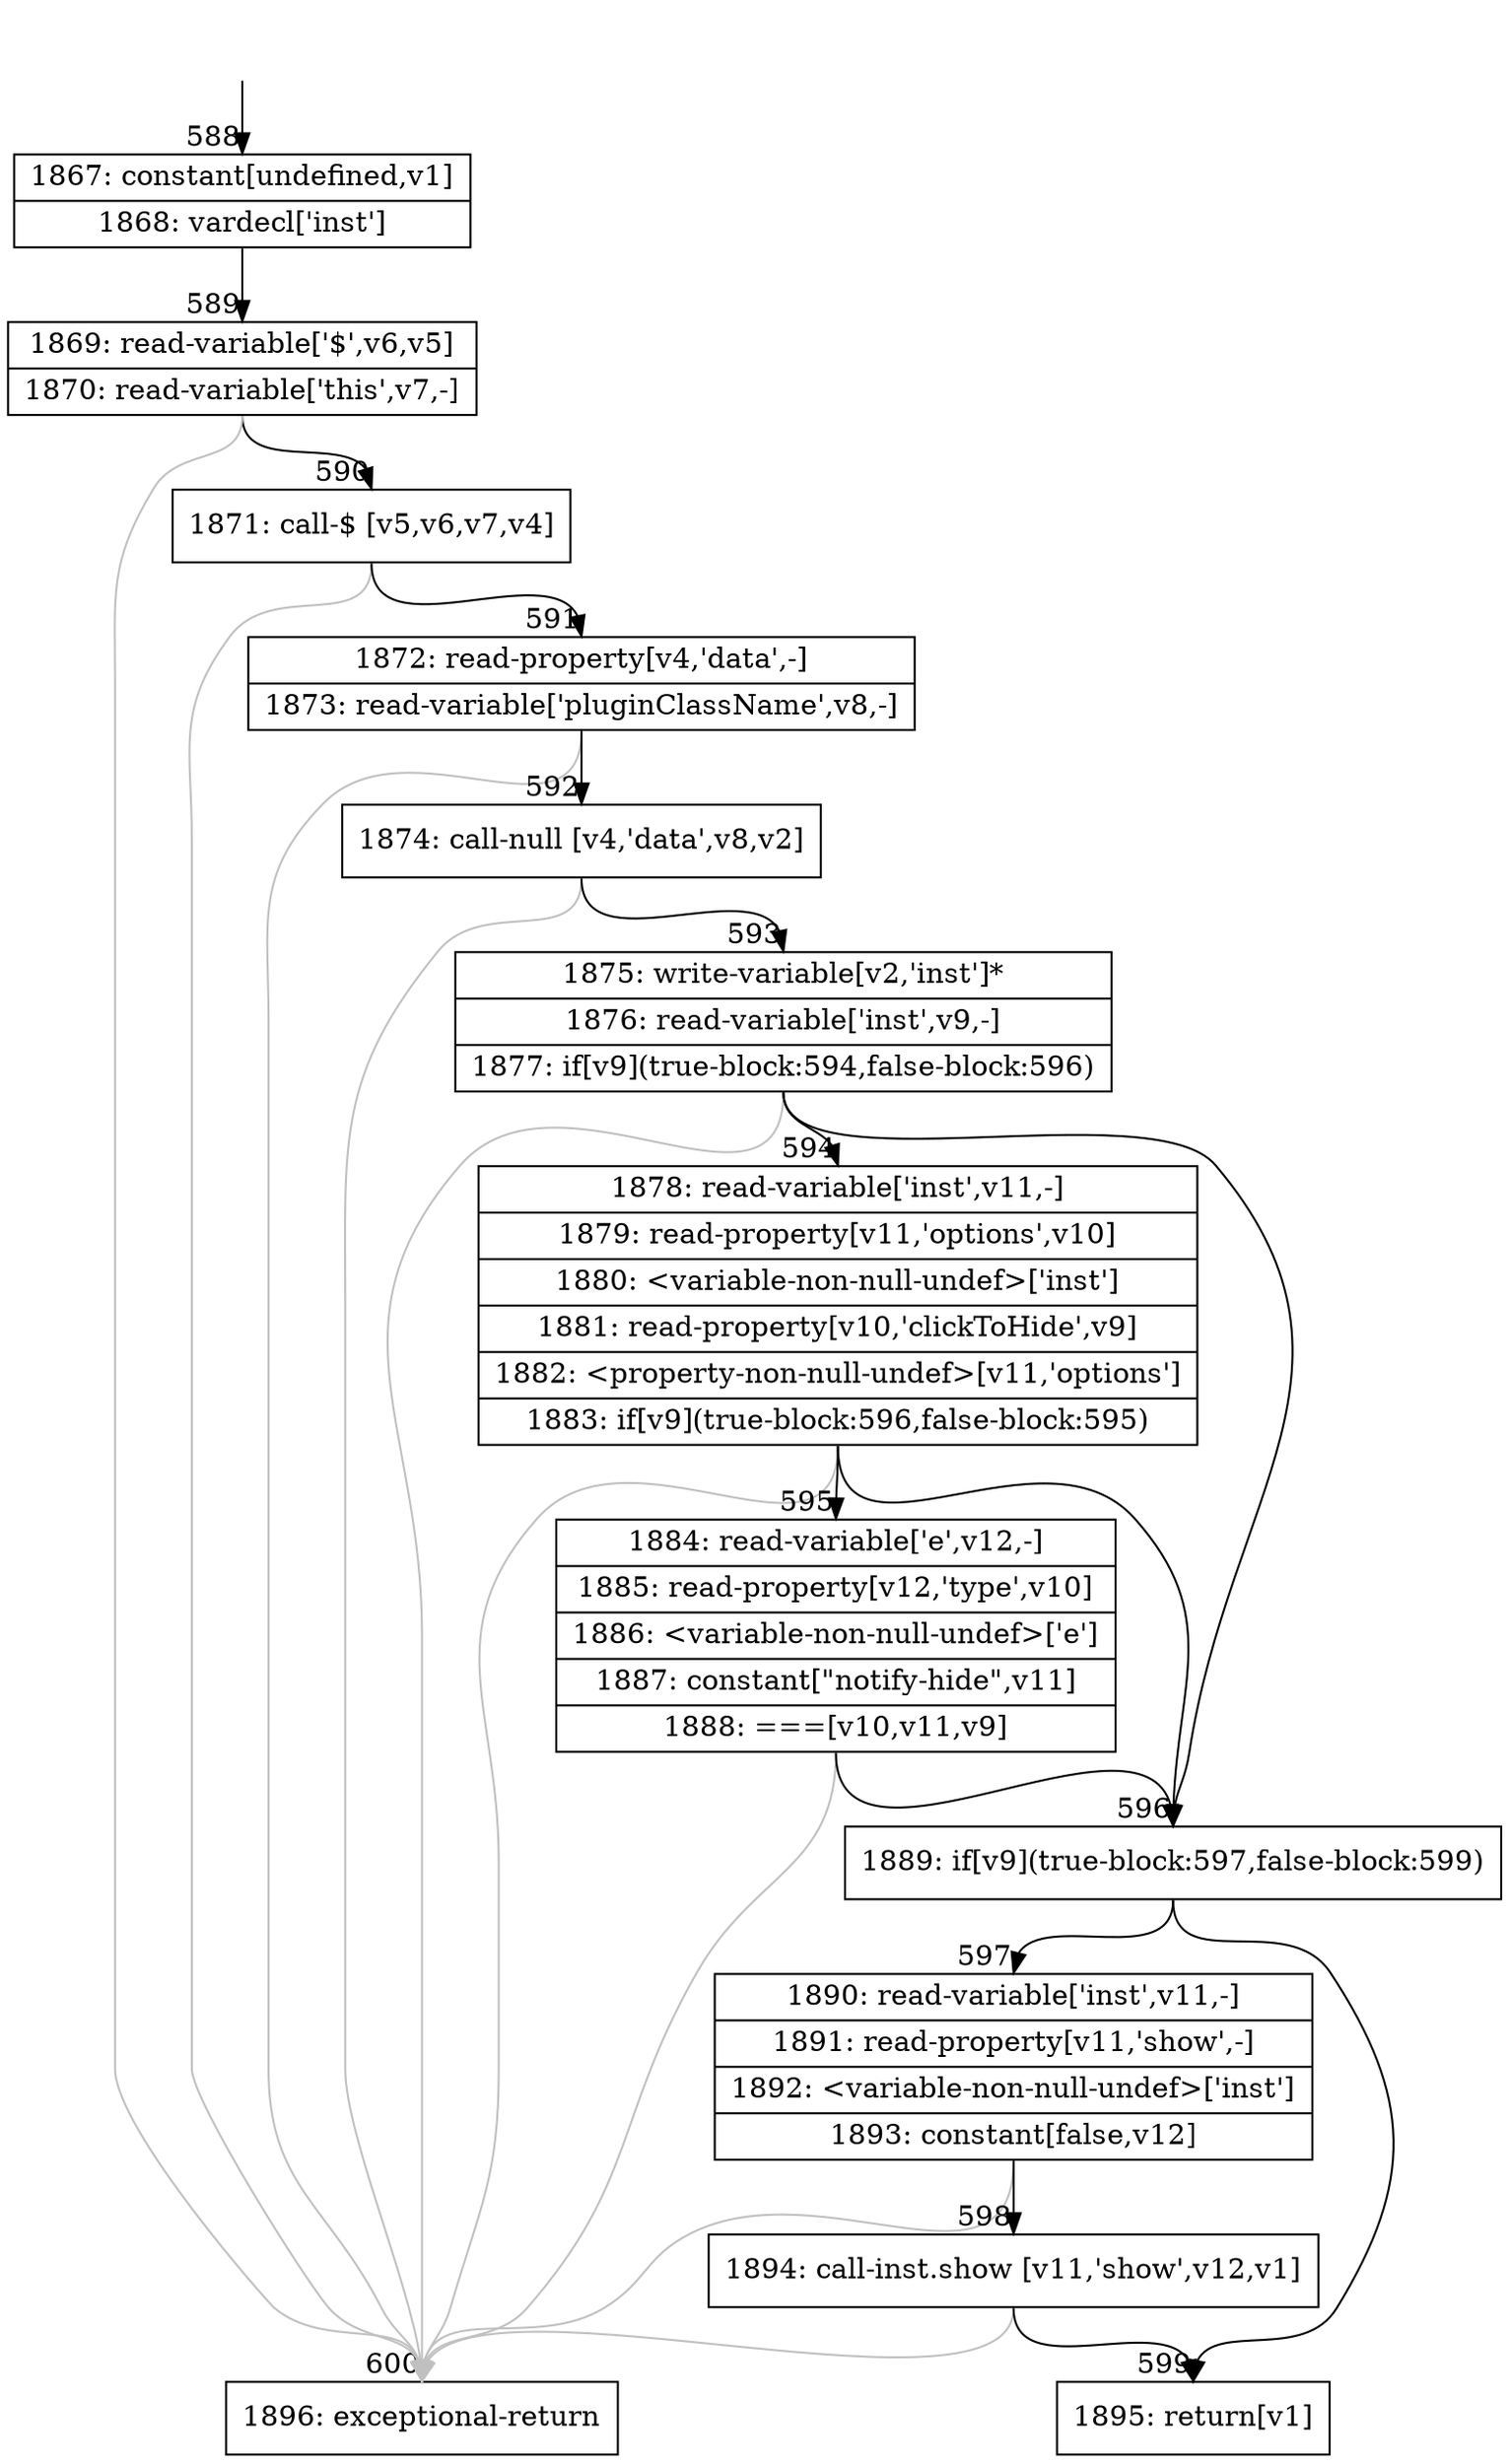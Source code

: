 digraph {
rankdir="TD"
BB_entry38[shape=none,label=""];
BB_entry38 -> BB588 [tailport=s, headport=n, headlabel="    588"]
BB588 [shape=record label="{1867: constant[undefined,v1]|1868: vardecl['inst']}" ] 
BB588 -> BB589 [tailport=s, headport=n, headlabel="      589"]
BB589 [shape=record label="{1869: read-variable['$',v6,v5]|1870: read-variable['this',v7,-]}" ] 
BB589 -> BB590 [tailport=s, headport=n, headlabel="      590"]
BB589 -> BB600 [tailport=s, headport=n, color=gray, headlabel="      600"]
BB590 [shape=record label="{1871: call-$ [v5,v6,v7,v4]}" ] 
BB590 -> BB591 [tailport=s, headport=n, headlabel="      591"]
BB590 -> BB600 [tailport=s, headport=n, color=gray]
BB591 [shape=record label="{1872: read-property[v4,'data',-]|1873: read-variable['pluginClassName',v8,-]}" ] 
BB591 -> BB592 [tailport=s, headport=n, headlabel="      592"]
BB591 -> BB600 [tailport=s, headport=n, color=gray]
BB592 [shape=record label="{1874: call-null [v4,'data',v8,v2]}" ] 
BB592 -> BB593 [tailport=s, headport=n, headlabel="      593"]
BB592 -> BB600 [tailport=s, headport=n, color=gray]
BB593 [shape=record label="{1875: write-variable[v2,'inst']*|1876: read-variable['inst',v9,-]|1877: if[v9](true-block:594,false-block:596)}" ] 
BB593 -> BB596 [tailport=s, headport=n, headlabel="      596"]
BB593 -> BB594 [tailport=s, headport=n, headlabel="      594"]
BB593 -> BB600 [tailport=s, headport=n, color=gray]
BB594 [shape=record label="{1878: read-variable['inst',v11,-]|1879: read-property[v11,'options',v10]|1880: \<variable-non-null-undef\>['inst']|1881: read-property[v10,'clickToHide',v9]|1882: \<property-non-null-undef\>[v11,'options']|1883: if[v9](true-block:596,false-block:595)}" ] 
BB594 -> BB596 [tailport=s, headport=n]
BB594 -> BB595 [tailport=s, headport=n, headlabel="      595"]
BB594 -> BB600 [tailport=s, headport=n, color=gray]
BB595 [shape=record label="{1884: read-variable['e',v12,-]|1885: read-property[v12,'type',v10]|1886: \<variable-non-null-undef\>['e']|1887: constant[\"notify-hide\",v11]|1888: ===[v10,v11,v9]}" ] 
BB595 -> BB596 [tailport=s, headport=n]
BB595 -> BB600 [tailport=s, headport=n, color=gray]
BB596 [shape=record label="{1889: if[v9](true-block:597,false-block:599)}" ] 
BB596 -> BB597 [tailport=s, headport=n, headlabel="      597"]
BB596 -> BB599 [tailport=s, headport=n, headlabel="      599"]
BB597 [shape=record label="{1890: read-variable['inst',v11,-]|1891: read-property[v11,'show',-]|1892: \<variable-non-null-undef\>['inst']|1893: constant[false,v12]}" ] 
BB597 -> BB598 [tailport=s, headport=n, headlabel="      598"]
BB597 -> BB600 [tailport=s, headport=n, color=gray]
BB598 [shape=record label="{1894: call-inst.show [v11,'show',v12,v1]}" ] 
BB598 -> BB599 [tailport=s, headport=n]
BB598 -> BB600 [tailport=s, headport=n, color=gray]
BB599 [shape=record label="{1895: return[v1]}" ] 
BB600 [shape=record label="{1896: exceptional-return}" ] 
//#$~ 494
}
